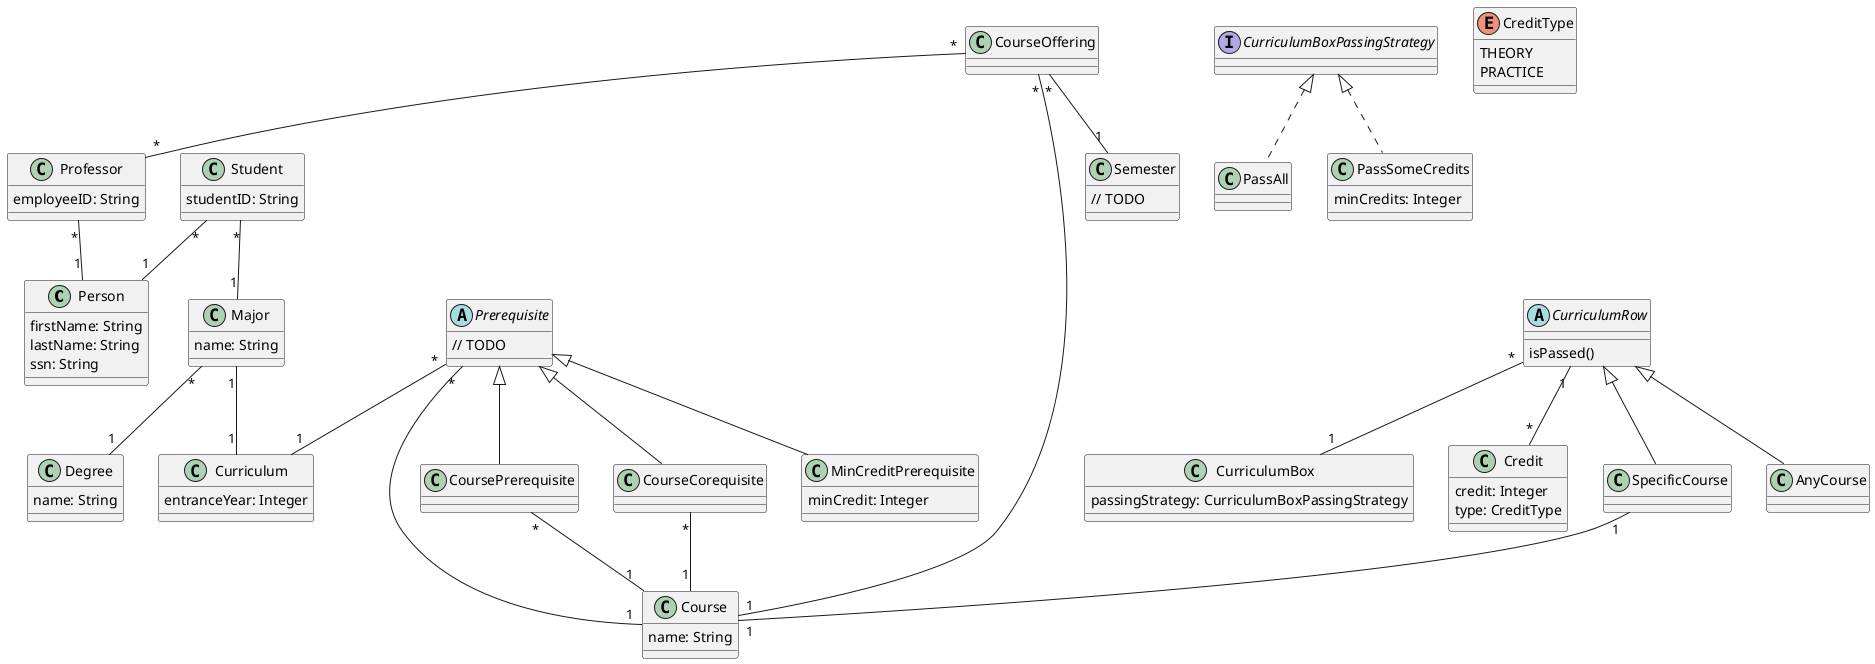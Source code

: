 @startuml boostan

class Person {
    firstName: String
    lastName: String
    ssn: String
}

class Student {
    studentID: String
}

class Professor {
    employeeID: String
}

Student "*" -- "1" Person
Professor "*" -- "1" Person

class Major {
    name: String
}

Student "*" -- "1" Major

class Degree {
    name: String
}

Major "*" -- "1" Degree 

class Curriculum {
    entranceYear: Integer
}

Major "1" -- "1" Curriculum

class Course {
    name: String
}

class CourseOffering {
}

class Semester {
    // TODO
}

CourseOffering "*" -- "*" Professor
CourseOffering "*" -- "1" Course
CourseOffering "*" -- "1" Semester

interface CurriculumBoxPassingStrategy {

}

CurriculumBoxPassingStrategy <|.. PassAll
class PassAll {

}

CurriculumBoxPassingStrategy <|.. PassSomeCredits
class PassSomeCredits {
    minCredits: Integer
}

class CurriculumBox {
    passingStrategy: CurriculumBoxPassingStrategy
}

CurriculumRow "*" -- "1" CurriculumBox

abstract class CurriculumRow {
    isPassed()
}

CurriculumRow "1" -- "*" Credit

CurriculumRow <|-- SpecificCourse
class SpecificCourse {
}

SpecificCourse "1" -- "1" Course

CurriculumRow <|-- AnyCourse
class AnyCourse {

}

class Credit {
    credit: Integer
    type: CreditType
}

enum CreditType {
    THEORY
    PRACTICE
}

abstract class Prerequisite {
    // TODO
}

Prerequisite "*" -- "1" Curriculum
Prerequisite "*" -- "1" Course

Prerequisite <|-- CoursePrerequisite 
class CoursePrerequisite {
}
CoursePrerequisite "*" -- "1" Course

Prerequisite <|-- CourseCorequisite 
class CourseCorequisite {
} 
CourseCorequisite "*" -- "1" Course

Prerequisite <|-- MinCreditPrerequisite 
class MinCreditPrerequisite {
    minCredit: Integer
} 

@enduml